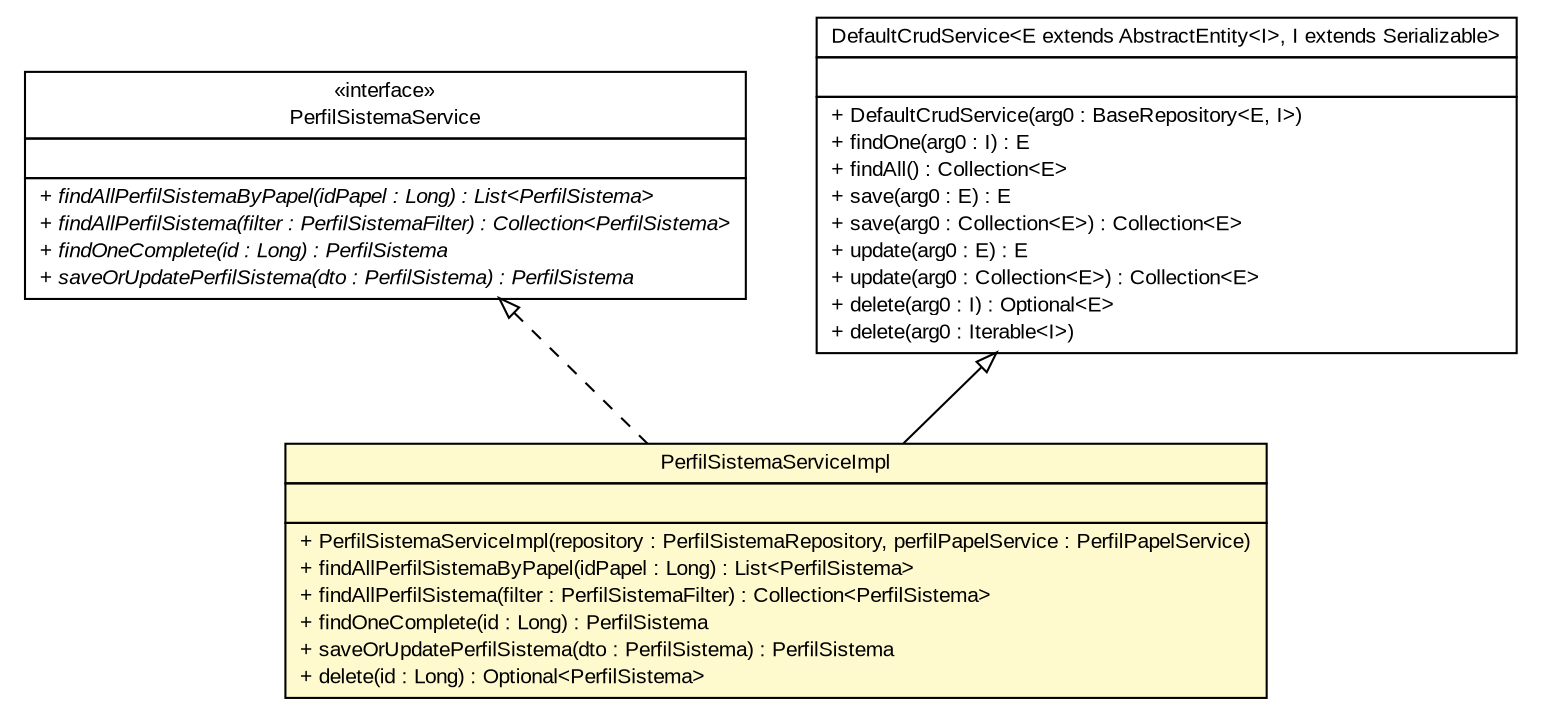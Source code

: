 #!/usr/local/bin/dot
#
# Class diagram 
# Generated by UMLGraph version R5_6 (http://www.umlgraph.org/)
#

digraph G {
	edge [fontname="arial",fontsize=10,labelfontname="arial",labelfontsize=10];
	node [fontname="arial",fontsize=10,shape=plaintext];
	nodesep=0.25;
	ranksep=0.5;
	// br.gov.to.sefaz.seg.business.gestao.service.PerfilSistemaService
	c28655 [label=<<table title="br.gov.to.sefaz.seg.business.gestao.service.PerfilSistemaService" border="0" cellborder="1" cellspacing="0" cellpadding="2" port="p" href="../PerfilSistemaService.html">
		<tr><td><table border="0" cellspacing="0" cellpadding="1">
<tr><td align="center" balign="center"> &#171;interface&#187; </td></tr>
<tr><td align="center" balign="center"> PerfilSistemaService </td></tr>
		</table></td></tr>
		<tr><td><table border="0" cellspacing="0" cellpadding="1">
<tr><td align="left" balign="left">  </td></tr>
		</table></td></tr>
		<tr><td><table border="0" cellspacing="0" cellpadding="1">
<tr><td align="left" balign="left"><font face="arial italic" point-size="10.0"> + findAllPerfilSistemaByPapel(idPapel : Long) : List&lt;PerfilSistema&gt; </font></td></tr>
<tr><td align="left" balign="left"><font face="arial italic" point-size="10.0"> + findAllPerfilSistema(filter : PerfilSistemaFilter) : Collection&lt;PerfilSistema&gt; </font></td></tr>
<tr><td align="left" balign="left"><font face="arial italic" point-size="10.0"> + findOneComplete(id : Long) : PerfilSistema </font></td></tr>
<tr><td align="left" balign="left"><font face="arial italic" point-size="10.0"> + saveOrUpdatePerfilSistema(dto : PerfilSistema) : PerfilSistema </font></td></tr>
		</table></td></tr>
		</table>>, URL="../PerfilSistemaService.html", fontname="arial", fontcolor="black", fontsize=10.0];
	// br.gov.to.sefaz.seg.business.gestao.service.impl.PerfilSistemaServiceImpl
	c28689 [label=<<table title="br.gov.to.sefaz.seg.business.gestao.service.impl.PerfilSistemaServiceImpl" border="0" cellborder="1" cellspacing="0" cellpadding="2" port="p" bgcolor="lemonChiffon" href="./PerfilSistemaServiceImpl.html">
		<tr><td><table border="0" cellspacing="0" cellpadding="1">
<tr><td align="center" balign="center"> PerfilSistemaServiceImpl </td></tr>
		</table></td></tr>
		<tr><td><table border="0" cellspacing="0" cellpadding="1">
<tr><td align="left" balign="left">  </td></tr>
		</table></td></tr>
		<tr><td><table border="0" cellspacing="0" cellpadding="1">
<tr><td align="left" balign="left"> + PerfilSistemaServiceImpl(repository : PerfilSistemaRepository, perfilPapelService : PerfilPapelService) </td></tr>
<tr><td align="left" balign="left"> + findAllPerfilSistemaByPapel(idPapel : Long) : List&lt;PerfilSistema&gt; </td></tr>
<tr><td align="left" balign="left"> + findAllPerfilSistema(filter : PerfilSistemaFilter) : Collection&lt;PerfilSistema&gt; </td></tr>
<tr><td align="left" balign="left"> + findOneComplete(id : Long) : PerfilSistema </td></tr>
<tr><td align="left" balign="left"> + saveOrUpdatePerfilSistema(dto : PerfilSistema) : PerfilSistema </td></tr>
<tr><td align="left" balign="left"> + delete(id : Long) : Optional&lt;PerfilSistema&gt; </td></tr>
		</table></td></tr>
		</table>>, URL="./PerfilSistemaServiceImpl.html", fontname="arial", fontcolor="black", fontsize=10.0];
	//br.gov.to.sefaz.seg.business.gestao.service.impl.PerfilSistemaServiceImpl extends br.gov.to.sefaz.business.service.impl.DefaultCrudService<br.gov.to.sefaz.seg.persistence.entity.PerfilSistema, java.lang.Long>
	c28797:p -> c28689:p [dir=back,arrowtail=empty];
	//br.gov.to.sefaz.seg.business.gestao.service.impl.PerfilSistemaServiceImpl implements br.gov.to.sefaz.seg.business.gestao.service.PerfilSistemaService
	c28655:p -> c28689:p [dir=back,arrowtail=empty,style=dashed];
	// br.gov.to.sefaz.business.service.impl.DefaultCrudService<E extends br.gov.to.sefaz.persistence.entity.AbstractEntity<I>, I extends java.io.Serializable>
	c28797 [label=<<table title="br.gov.to.sefaz.business.service.impl.DefaultCrudService" border="0" cellborder="1" cellspacing="0" cellpadding="2" port="p" href="http://java.sun.com/j2se/1.4.2/docs/api/br/gov/to/sefaz/business/service/impl/DefaultCrudService.html">
		<tr><td><table border="0" cellspacing="0" cellpadding="1">
<tr><td align="center" balign="center"> DefaultCrudService&lt;E extends AbstractEntity&lt;I&gt;, I extends Serializable&gt; </td></tr>
		</table></td></tr>
		<tr><td><table border="0" cellspacing="0" cellpadding="1">
<tr><td align="left" balign="left">  </td></tr>
		</table></td></tr>
		<tr><td><table border="0" cellspacing="0" cellpadding="1">
<tr><td align="left" balign="left"> + DefaultCrudService(arg0 : BaseRepository&lt;E, I&gt;) </td></tr>
<tr><td align="left" balign="left"> + findOne(arg0 : I) : E </td></tr>
<tr><td align="left" balign="left"> + findAll() : Collection&lt;E&gt; </td></tr>
<tr><td align="left" balign="left"> + save(arg0 : E) : E </td></tr>
<tr><td align="left" balign="left"> + save(arg0 : Collection&lt;E&gt;) : Collection&lt;E&gt; </td></tr>
<tr><td align="left" balign="left"> + update(arg0 : E) : E </td></tr>
<tr><td align="left" balign="left"> + update(arg0 : Collection&lt;E&gt;) : Collection&lt;E&gt; </td></tr>
<tr><td align="left" balign="left"> + delete(arg0 : I) : Optional&lt;E&gt; </td></tr>
<tr><td align="left" balign="left"> + delete(arg0 : Iterable&lt;I&gt;) </td></tr>
		</table></td></tr>
		</table>>, URL="http://java.sun.com/j2se/1.4.2/docs/api/br/gov/to/sefaz/business/service/impl/DefaultCrudService.html", fontname="arial", fontcolor="black", fontsize=10.0];
}

